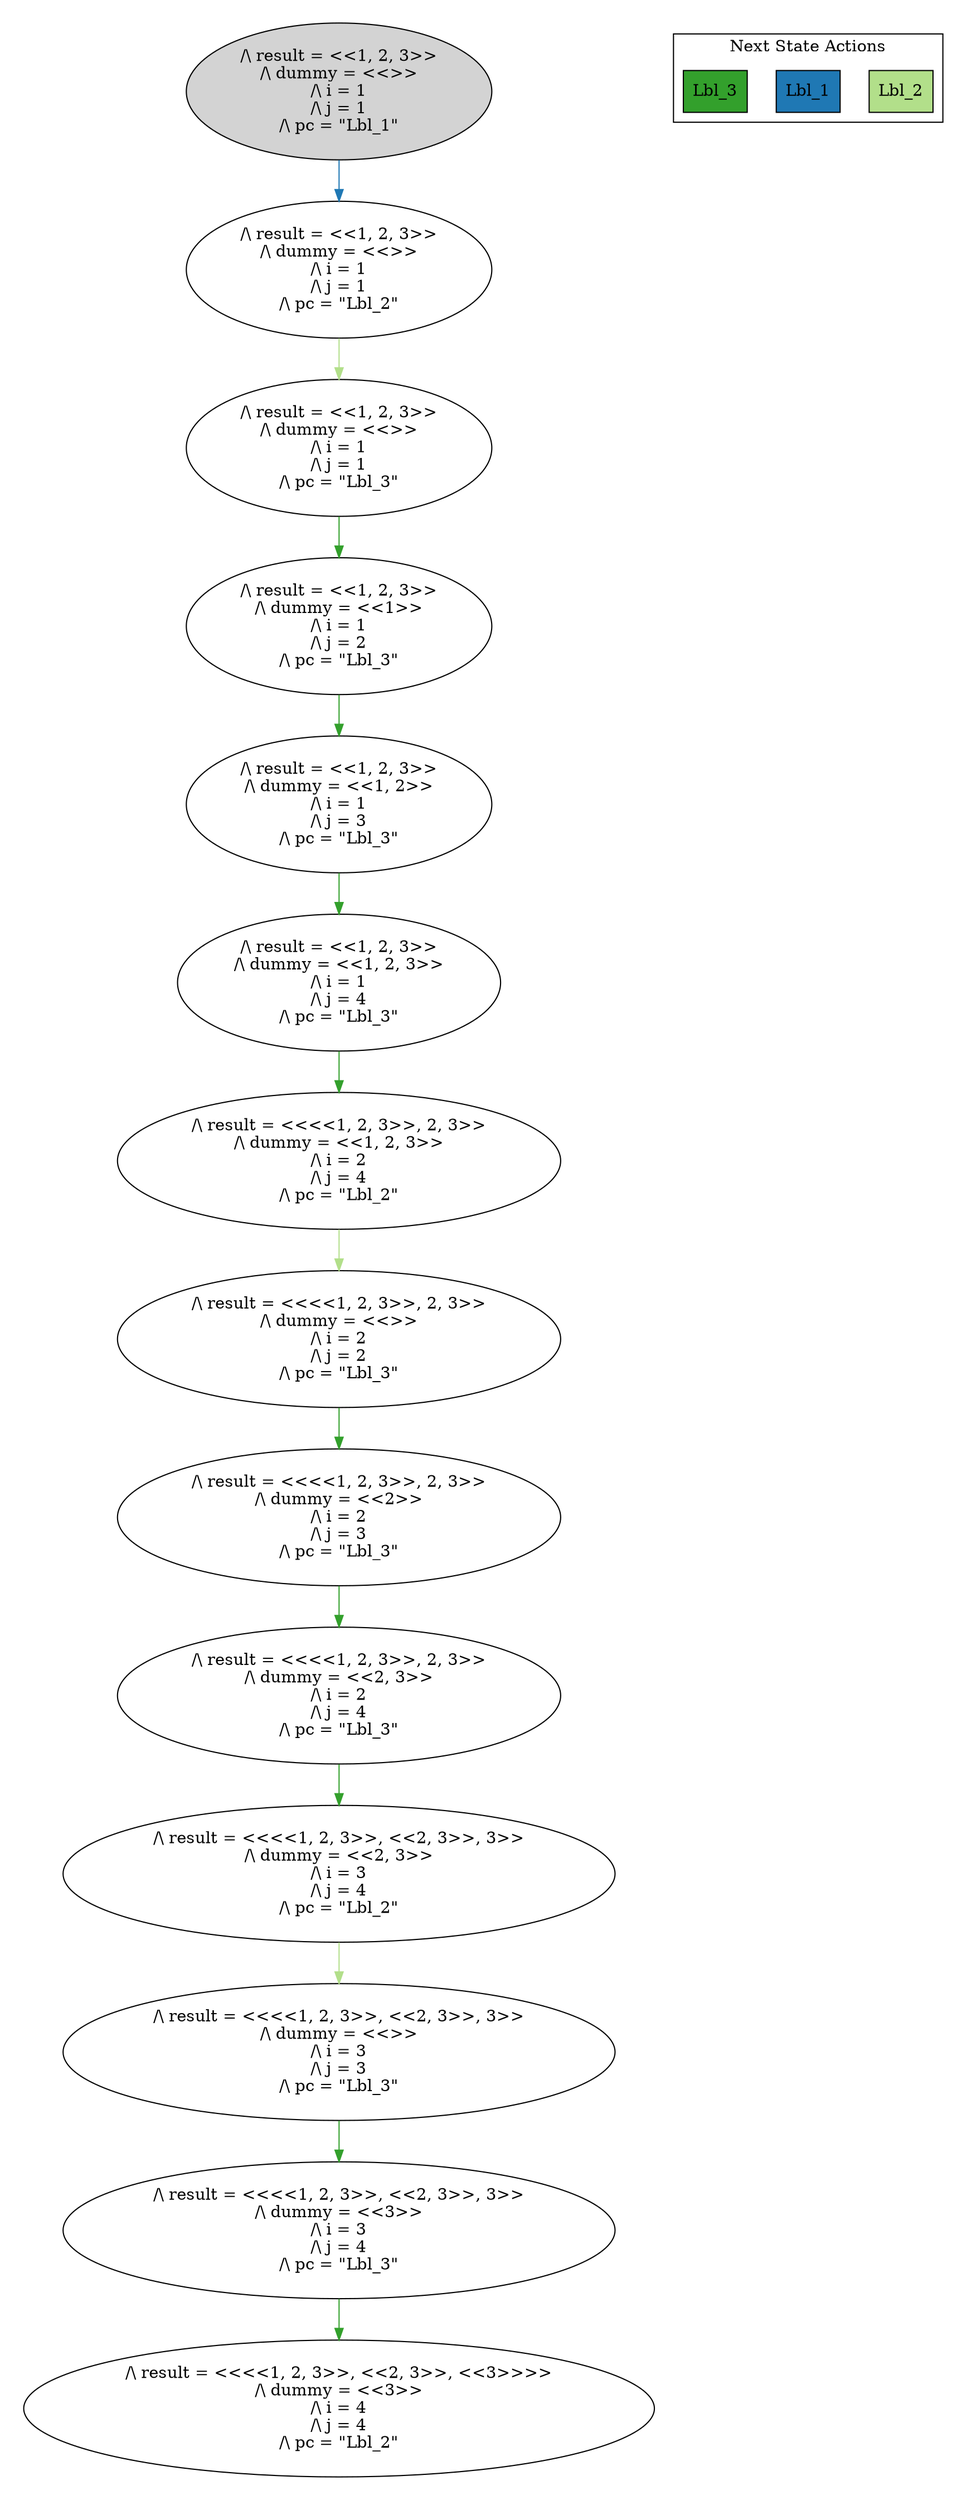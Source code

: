 strict digraph DiskGraph {
edge [colorscheme="paired12"]
nodesep=0.35;
subgraph cluster_graph {
color="white";
-3241649765124198010 [label="/\\ result = <<1, 2, 3>>\n/\\ dummy = <<>>\n/\\ i = 1\n/\\ j = 1\n/\\ pc = \"Lbl_1\"",style = filled]
-3241649765124198010 -> 6040714168566079649 [label="",color="2",fontcolor="2"];
6040714168566079649 [label="/\\ result = <<1, 2, 3>>\n/\\ dummy = <<>>\n/\\ i = 1\n/\\ j = 1\n/\\ pc = \"Lbl_2\""];
6040714168566079649 -> -2162171782480701923 [label="",color="3",fontcolor="3"];
-2162171782480701923 [label="/\\ result = <<1, 2, 3>>\n/\\ dummy = <<>>\n/\\ i = 1\n/\\ j = 1\n/\\ pc = \"Lbl_3\""];
-2162171782480701923 -> -7712273345170918740 [label="",color="4",fontcolor="4"];
-7712273345170918740 [label="/\\ result = <<1, 2, 3>>\n/\\ dummy = <<1>>\n/\\ i = 1\n/\\ j = 2\n/\\ pc = \"Lbl_3\""];
-7712273345170918740 -> -8770103467610640061 [label="",color="4",fontcolor="4"];
-8770103467610640061 [label="/\\ result = <<1, 2, 3>>\n/\\ dummy = <<1, 2>>\n/\\ i = 1\n/\\ j = 3\n/\\ pc = \"Lbl_3\""];
-8770103467610640061 -> 6234733442062723540 [label="",color="4",fontcolor="4"];
6234733442062723540 [label="/\\ result = <<1, 2, 3>>\n/\\ dummy = <<1, 2, 3>>\n/\\ i = 1\n/\\ j = 4\n/\\ pc = \"Lbl_3\""];
6234733442062723540 -> 7856188242346512256 [label="",color="4",fontcolor="4"];
7856188242346512256 [label="/\\ result = <<<<1, 2, 3>>, 2, 3>>\n/\\ dummy = <<1, 2, 3>>\n/\\ i = 2\n/\\ j = 4\n/\\ pc = \"Lbl_2\""];
7856188242346512256 -> 864118533673182394 [label="",color="3",fontcolor="3"];
864118533673182394 [label="/\\ result = <<<<1, 2, 3>>, 2, 3>>\n/\\ dummy = <<>>\n/\\ i = 2\n/\\ j = 2\n/\\ pc = \"Lbl_3\""];
864118533673182394 -> 5250505320085606913 [label="",color="4",fontcolor="4"];
5250505320085606913 [label="/\\ result = <<<<1, 2, 3>>, 2, 3>>\n/\\ dummy = <<2>>\n/\\ i = 2\n/\\ j = 3\n/\\ pc = \"Lbl_3\""];
5250505320085606913 -> -3290235049392749838 [label="",color="4",fontcolor="4"];
-3290235049392749838 [label="/\\ result = <<<<1, 2, 3>>, 2, 3>>\n/\\ dummy = <<2, 3>>\n/\\ i = 2\n/\\ j = 4\n/\\ pc = \"Lbl_3\""];
-3290235049392749838 -> -5031764839458270974 [label="",color="4",fontcolor="4"];
-5031764839458270974 [label="/\\ result = <<<<1, 2, 3>>, <<2, 3>>, 3>>\n/\\ dummy = <<2, 3>>\n/\\ i = 3\n/\\ j = 4\n/\\ pc = \"Lbl_2\""];
-5031764839458270974 -> 483398631611734071 [label="",color="3",fontcolor="3"];
483398631611734071 [label="/\\ result = <<<<1, 2, 3>>, <<2, 3>>, 3>>\n/\\ dummy = <<>>\n/\\ i = 3\n/\\ j = 3\n/\\ pc = \"Lbl_3\""];
483398631611734071 -> 8198104932015118031 [label="",color="4",fontcolor="4"];
8198104932015118031 [label="/\\ result = <<<<1, 2, 3>>, <<2, 3>>, 3>>\n/\\ dummy = <<3>>\n/\\ i = 3\n/\\ j = 4\n/\\ pc = \"Lbl_3\""];
8198104932015118031 -> 5592834334819329164 [label="",color="4",fontcolor="4"];
5592834334819329164 [label="/\\ result = <<<<1, 2, 3>>, <<2, 3>>, <<3>>>>\n/\\ dummy = <<3>>\n/\\ i = 4\n/\\ j = 4\n/\\ pc = \"Lbl_2\""];
{rank = same; -3241649765124198010;}
{rank = same; 6040714168566079649;}
{rank = same; -2162171782480701923;}
{rank = same; -7712273345170918740;}
{rank = same; -8770103467610640061;}
{rank = same; 6234733442062723540;}
{rank = same; 7856188242346512256;}
{rank = same; 864118533673182394;}
{rank = same; 5250505320085606913;}
{rank = same; -3290235049392749838;}
{rank = same; -5031764839458270974;}
{rank = same; 483398631611734071;}
{rank = same; 8198104932015118031;}
}
subgraph cluster_legend {graph[style=bold];label = "Next State Actions" style="solid"
node [ labeljust="l",colorscheme="paired12",style=filled,shape=record ]
Lbl_2 [label="Lbl_2",fillcolor=3]
Lbl_1 [label="Lbl_1",fillcolor=2]
Lbl_3 [label="Lbl_3",fillcolor=4]
}}